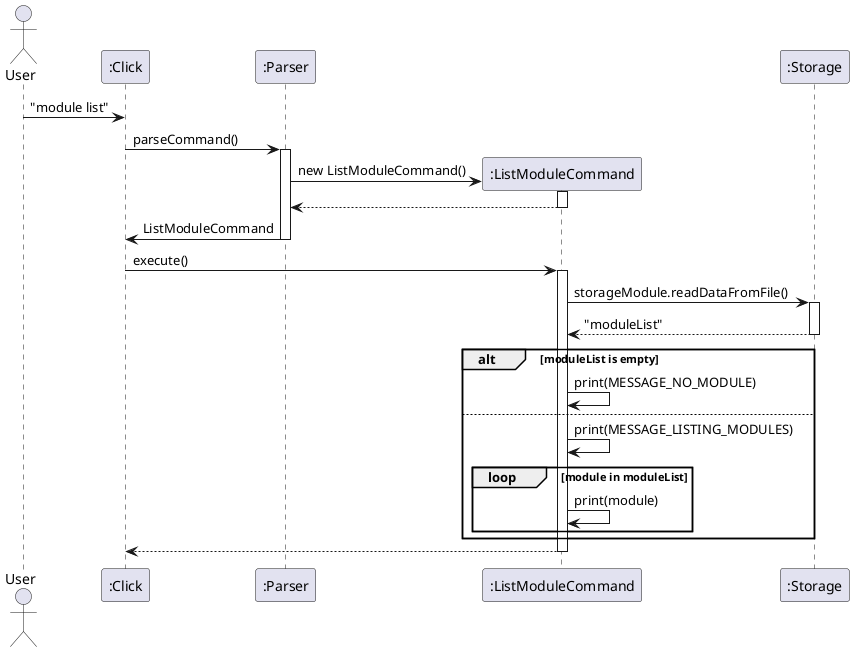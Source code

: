 

@startuml
Actor User
User -> ":Click" : "module list"
participant ":Click"
":Click" -> ":Parser" : parseCommand()
participant ":Parser"
activate ":Parser"
create ":ListModuleCommand"
":Parser" -> ":ListModuleCommand" : new ListModuleCommand()
activate ":ListModuleCommand"
return
deactivate ":ListModuleCommand"
":Parser" -> ":Click" : ListModuleCommand
deactivate ":Parser"
":Click" -> ":ListModuleCommand" : execute()
activate ":ListModuleCommand"
":ListModuleCommand" -> ":Storage" : storageModule.readDataFromFile()
activate ":Storage"
return "moduleList"

alt moduleList is empty
    ":ListModuleCommand" -> ":ListModuleCommand" : print(MESSAGE_NO_MODULE)
else
    ":ListModuleCommand" -> ":ListModuleCommand" : print(MESSAGE_LISTING_MODULES)
    loop module in moduleList
        ":ListModuleCommand" -> ":ListModuleCommand" : print(module)
    end
end
":ListModuleCommand" --> ":Click"
deactivate ":ListModuleCommand"
@enduml